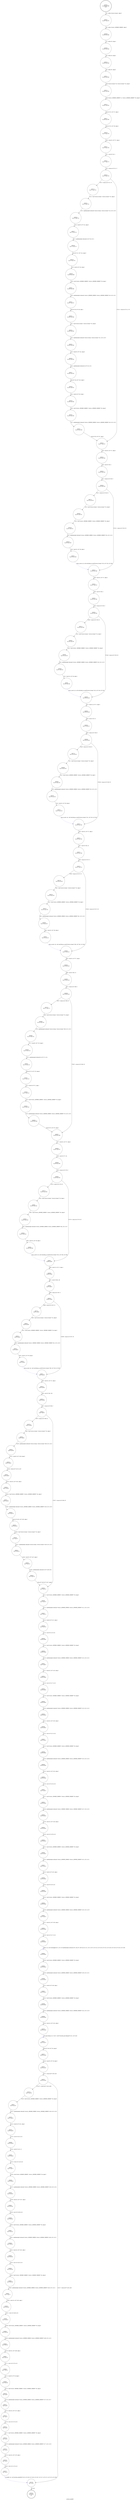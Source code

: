 digraph process_memblt {
label="process_memblt"
38504 [label="N38504\n(rp:0, ep:0)\nexit", shape="doublecircle"]
38505 [label="N38505\n(rp:188, ep:188)\nentry", shape="doublecircle"]
38505 -> 38507 [label="%5 = alloca %struct.stream*, align 8"]
38507 [label="N38507\n(rp:187, ep:187)", shape="circle"]
38507 -> 38508 [label="%6 = alloca %struct._MEMBLT_ORDER*, align 8"]
38508 [label="N38508\n(rp:186, ep:186)", shape="circle"]
38508 -> 38509 [label="%7 = alloca i32, align 4"]
38509 [label="N38509\n(rp:185, ep:185)", shape="circle"]
38509 -> 38510 [label="%8 = alloca i32, align 4"]
38510 [label="N38510\n(rp:184, ep:184)", shape="circle"]
38510 -> 38511 [label="%9 = alloca i8*, align 8"]
38511 [label="N38511\n(rp:183, ep:183)", shape="circle"]
38511 -> 38513 [label="store %struct.stream* %0, %struct.stream** %5, align 8"]
38513 [label="N38513\n(rp:182, ep:182)", shape="circle"]
38513 -> 38515 [label="store %struct._MEMBLT_ORDER* %1, %struct._MEMBLT_ORDER** %6, align 8"]
38515 [label="N38515\n(rp:181, ep:181)", shape="circle"]
38515 -> 38517 [label="store i32 %2, i32* %7, align 4"]
38517 [label="N38517\n(rp:180, ep:180)", shape="circle"]
38517 -> 38520 [label="store i32 %3, i32* %8, align 4"]
38520 [label="N38520\n(rp:179, ep:179)", shape="circle"]
38520 -> 38521 [label="%10 = load i32, i32* %7, align 4"]
38521 [label="N38521\n(rp:178, ep:178)", shape="circle"]
38521 -> 38522 [label="%11 = and i32 %10, 1"]
38522 [label="N38522\n(rp:177, ep:177)", shape="circle"]
38522 -> 38523 [label="%12 = icmp ne i32 %11, 0"]
38523 [label="N38523\n(rp:176, ep:176)", shape="circle"]
38523 -> 38710 [label="[%12 = icmp ne i32 %11, 0]"]
38523 -> 38543 [label="[!(%12 = icmp ne i32 %11, 0)]"]
38525 [label="N38525\n(rp:174, ep:174)", shape="circle"]
38525 -> 38526 [label="%15 = getelementptr inbounds %struct.stream, %struct.stream* %14, i32 0, i32 0"]
38526 [label="N38526\n(rp:173, ep:173)", shape="circle"]
38526 -> 38527 [label="%16 = load i8*, i8** %15, align 8"]
38527 [label="N38527\n(rp:172, ep:172)", shape="circle"]
38527 -> 38528 [label="%17 = getelementptr inbounds i8, i8* %16, i32 1"]
38528 [label="N38528\n(rp:171, ep:171)", shape="circle"]
38528 -> 38529 [label="store i8* %17, i8** %15, align 8"]
38529 [label="N38529\n(rp:170, ep:170)", shape="circle"]
38529 -> 38530 [label="%18 = load i8, i8* %16, align 1"]
38530 [label="N38530\n(rp:169, ep:169)", shape="circle"]
38530 -> 38531 [label="%19 = load %struct._MEMBLT_ORDER*, %struct._MEMBLT_ORDER** %6, align 8"]
38531 [label="N38531\n(rp:168, ep:168)", shape="circle"]
38531 -> 38532 [label="%20 = getelementptr inbounds %struct._MEMBLT_ORDER, %struct._MEMBLT_ORDER* %19, i32 0, i32 1"]
38532 [label="N38532\n(rp:167, ep:167)", shape="circle"]
38532 -> 38533 [label="store i8 %18, i8* %20, align 1"]
38533 [label="N38533\n(rp:166, ep:166)", shape="circle"]
38533 -> 38534 [label="%21 = load %struct.stream*, %struct.stream** %5, align 8"]
38534 [label="N38534\n(rp:165, ep:165)", shape="circle"]
38534 -> 38535 [label="%22 = getelementptr inbounds %struct.stream, %struct.stream* %21, i32 0, i32 0"]
38535 [label="N38535\n(rp:164, ep:164)", shape="circle"]
38535 -> 38536 [label="%23 = load i8*, i8** %22, align 8"]
38536 [label="N38536\n(rp:163, ep:163)", shape="circle"]
38536 -> 38537 [label="%24 = getelementptr inbounds i8, i8* %23, i32 1"]
38537 [label="N38537\n(rp:162, ep:162)", shape="circle"]
38537 -> 38538 [label="store i8* %24, i8** %22, align 8"]
38538 [label="N38538\n(rp:161, ep:161)", shape="circle"]
38538 -> 38539 [label="%25 = load i8, i8* %23, align 1"]
38539 [label="N38539\n(rp:160, ep:160)", shape="circle"]
38539 -> 38540 [label="%26 = load %struct._MEMBLT_ORDER*, %struct._MEMBLT_ORDER** %6, align 8"]
38540 [label="N38540\n(rp:159, ep:159)", shape="circle"]
38540 -> 38541 [label="%27 = getelementptr inbounds %struct._MEMBLT_ORDER, %struct._MEMBLT_ORDER* %26, i32 0, i32 0"]
38541 [label="N38541\n(rp:158, ep:158)", shape="circle"]
38541 -> 38543 [label="store i8 %25, i8* %27, align 2"]
38543 [label="N38543\n(rp:157, ep:157)", shape="circle"]
38543 -> 38544 [label="%29 = load i32, i32* %7, align 4"]
38544 [label="N38544\n(rp:156, ep:156)", shape="circle"]
38544 -> 38545 [label="%30 = and i32 %29, 2"]
38545 [label="N38545\n(rp:155, ep:155)", shape="circle"]
38545 -> 38546 [label="%31 = icmp ne i32 %30, 0"]
38546 [label="N38546\n(rp:154, ep:154)", shape="circle"]
38546 -> 38712 [label="[%31 = icmp ne i32 %30, 0]"]
38546 -> 38553 [label="[!(%31 = icmp ne i32 %30, 0)]"]
38548 [label="N38548\n(rp:152, ep:152)", shape="circle"]
38548 -> 38549 [label="%34 = load %struct._MEMBLT_ORDER*, %struct._MEMBLT_ORDER** %6, align 8"]
38549 [label="N38549\n(rp:151, ep:151)", shape="circle"]
38549 -> 38550 [label="%35 = getelementptr inbounds %struct._MEMBLT_ORDER, %struct._MEMBLT_ORDER* %34, i32 0, i32 2"]
38550 [label="N38550\n(rp:150, ep:150)", shape="circle"]
38550 -> 38551 [label="%36 = load i32, i32* %8, align 4"]
38551 [label="N38551\n(rp:149, ep:149)", shape="circle"]
38551 -> 38553 [label="rdp_in_coord --@-- call void @rdp_in_coord(%struct.stream* %33, i16* %35, i32 %36)", style="dashed", color="blue"]
38553 [label="N38553\n(rp:148, ep:148)", shape="circle"]
38553 -> 38554 [label="%38 = load i32, i32* %7, align 4"]
38554 [label="N38554\n(rp:147, ep:147)", shape="circle"]
38554 -> 38555 [label="%39 = and i32 %38, 4"]
38555 [label="N38555\n(rp:146, ep:146)", shape="circle"]
38555 -> 38556 [label="%40 = icmp ne i32 %39, 0"]
38556 [label="N38556\n(rp:145, ep:145)", shape="circle"]
38556 -> 38714 [label="[%40 = icmp ne i32 %39, 0]"]
38556 -> 38563 [label="[!(%40 = icmp ne i32 %39, 0)]"]
38558 [label="N38558\n(rp:143, ep:143)", shape="circle"]
38558 -> 38559 [label="%43 = load %struct._MEMBLT_ORDER*, %struct._MEMBLT_ORDER** %6, align 8"]
38559 [label="N38559\n(rp:142, ep:142)", shape="circle"]
38559 -> 38560 [label="%44 = getelementptr inbounds %struct._MEMBLT_ORDER, %struct._MEMBLT_ORDER* %43, i32 0, i32 3"]
38560 [label="N38560\n(rp:141, ep:141)", shape="circle"]
38560 -> 38561 [label="%45 = load i32, i32* %8, align 4"]
38561 [label="N38561\n(rp:140, ep:140)", shape="circle"]
38561 -> 38563 [label="rdp_in_coord --@-- call void @rdp_in_coord(%struct.stream* %42, i16* %44, i32 %45)", style="dashed", color="blue"]
38563 [label="N38563\n(rp:139, ep:139)", shape="circle"]
38563 -> 38564 [label="%47 = load i32, i32* %7, align 4"]
38564 [label="N38564\n(rp:138, ep:138)", shape="circle"]
38564 -> 38565 [label="%48 = and i32 %47, 8"]
38565 [label="N38565\n(rp:137, ep:137)", shape="circle"]
38565 -> 38566 [label="%49 = icmp ne i32 %48, 0"]
38566 [label="N38566\n(rp:136, ep:136)", shape="circle"]
38566 -> 38716 [label="[%49 = icmp ne i32 %48, 0]"]
38566 -> 38573 [label="[!(%49 = icmp ne i32 %48, 0)]"]
38568 [label="N38568\n(rp:134, ep:134)", shape="circle"]
38568 -> 38569 [label="%52 = load %struct._MEMBLT_ORDER*, %struct._MEMBLT_ORDER** %6, align 8"]
38569 [label="N38569\n(rp:133, ep:133)", shape="circle"]
38569 -> 38570 [label="%53 = getelementptr inbounds %struct._MEMBLT_ORDER, %struct._MEMBLT_ORDER* %52, i32 0, i32 4"]
38570 [label="N38570\n(rp:132, ep:132)", shape="circle"]
38570 -> 38571 [label="%54 = load i32, i32* %8, align 4"]
38571 [label="N38571\n(rp:131, ep:131)", shape="circle"]
38571 -> 38573 [label="rdp_in_coord --@-- call void @rdp_in_coord(%struct.stream* %51, i16* %53, i32 %54)", style="dashed", color="blue"]
38573 [label="N38573\n(rp:130, ep:130)", shape="circle"]
38573 -> 38574 [label="%56 = load i32, i32* %7, align 4"]
38574 [label="N38574\n(rp:129, ep:129)", shape="circle"]
38574 -> 38575 [label="%57 = and i32 %56, 16"]
38575 [label="N38575\n(rp:128, ep:128)", shape="circle"]
38575 -> 38576 [label="%58 = icmp ne i32 %57, 0"]
38576 [label="N38576\n(rp:127, ep:127)", shape="circle"]
38576 -> 38718 [label="[%58 = icmp ne i32 %57, 0]"]
38576 -> 38583 [label="[!(%58 = icmp ne i32 %57, 0)]"]
38578 [label="N38578\n(rp:125, ep:125)", shape="circle"]
38578 -> 38579 [label="%61 = load %struct._MEMBLT_ORDER*, %struct._MEMBLT_ORDER** %6, align 8"]
38579 [label="N38579\n(rp:124, ep:124)", shape="circle"]
38579 -> 38580 [label="%62 = getelementptr inbounds %struct._MEMBLT_ORDER, %struct._MEMBLT_ORDER* %61, i32 0, i32 5"]
38580 [label="N38580\n(rp:123, ep:123)", shape="circle"]
38580 -> 38581 [label="%63 = load i32, i32* %8, align 4"]
38581 [label="N38581\n(rp:122, ep:122)", shape="circle"]
38581 -> 38583 [label="rdp_in_coord --@-- call void @rdp_in_coord(%struct.stream* %60, i16* %62, i32 %63)", style="dashed", color="blue"]
38583 [label="N38583\n(rp:121, ep:121)", shape="circle"]
38583 -> 38584 [label="%65 = load i32, i32* %7, align 4"]
38584 [label="N38584\n(rp:120, ep:120)", shape="circle"]
38584 -> 38585 [label="%66 = and i32 %65, 32"]
38585 [label="N38585\n(rp:119, ep:119)", shape="circle"]
38585 -> 38586 [label="%67 = icmp ne i32 %66, 0"]
38586 [label="N38586\n(rp:118, ep:118)", shape="circle"]
38586 -> 38720 [label="[%67 = icmp ne i32 %66, 0]"]
38586 -> 38597 [label="[!(%67 = icmp ne i32 %66, 0)]"]
38588 [label="N38588\n(rp:116, ep:116)", shape="circle"]
38588 -> 38589 [label="%70 = getelementptr inbounds %struct.stream, %struct.stream* %69, i32 0, i32 0"]
38589 [label="N38589\n(rp:115, ep:115)", shape="circle"]
38589 -> 38590 [label="%71 = load i8*, i8** %70, align 8"]
38590 [label="N38590\n(rp:114, ep:114)", shape="circle"]
38590 -> 38591 [label="%72 = getelementptr inbounds i8, i8* %71, i32 1"]
38591 [label="N38591\n(rp:113, ep:113)", shape="circle"]
38591 -> 38592 [label="store i8* %72, i8** %70, align 8"]
38592 [label="N38592\n(rp:112, ep:112)", shape="circle"]
38592 -> 38593 [label="%73 = load i8, i8* %71, align 1"]
38593 [label="N38593\n(rp:111, ep:111)", shape="circle"]
38593 -> 38594 [label="%74 = load %struct._MEMBLT_ORDER*, %struct._MEMBLT_ORDER** %6, align 8"]
38594 [label="N38594\n(rp:110, ep:110)", shape="circle"]
38594 -> 38595 [label="%75 = getelementptr inbounds %struct._MEMBLT_ORDER, %struct._MEMBLT_ORDER* %74, i32 0, i32 6"]
38595 [label="N38595\n(rp:109, ep:109)", shape="circle"]
38595 -> 38597 [label="store i8 %73, i8* %75, align 2"]
38597 [label="N38597\n(rp:108, ep:108)", shape="circle"]
38597 -> 38598 [label="%77 = load i32, i32* %7, align 4"]
38598 [label="N38598\n(rp:107, ep:107)", shape="circle"]
38598 -> 38599 [label="%78 = and i32 %77, 64"]
38599 [label="N38599\n(rp:106, ep:106)", shape="circle"]
38599 -> 38600 [label="%79 = icmp ne i32 %78, 0"]
38600 [label="N38600\n(rp:105, ep:105)", shape="circle"]
38600 -> 38722 [label="[%79 = icmp ne i32 %78, 0]"]
38600 -> 38607 [label="[!(%79 = icmp ne i32 %78, 0)]"]
38602 [label="N38602\n(rp:103, ep:103)", shape="circle"]
38602 -> 38603 [label="%82 = load %struct._MEMBLT_ORDER*, %struct._MEMBLT_ORDER** %6, align 8"]
38603 [label="N38603\n(rp:102, ep:102)", shape="circle"]
38603 -> 38604 [label="%83 = getelementptr inbounds %struct._MEMBLT_ORDER, %struct._MEMBLT_ORDER* %82, i32 0, i32 7"]
38604 [label="N38604\n(rp:101, ep:101)", shape="circle"]
38604 -> 38605 [label="%84 = load i32, i32* %8, align 4"]
38605 [label="N38605\n(rp:100, ep:100)", shape="circle"]
38605 -> 38607 [label="rdp_in_coord --@-- call void @rdp_in_coord(%struct.stream* %81, i16* %83, i32 %84)", style="dashed", color="blue"]
38607 [label="N38607\n(rp:99, ep:99)", shape="circle"]
38607 -> 38608 [label="%86 = load i32, i32* %7, align 4"]
38608 [label="N38608\n(rp:98, ep:98)", shape="circle"]
38608 -> 38609 [label="%87 = and i32 %86, 128"]
38609 [label="N38609\n(rp:97, ep:97)", shape="circle"]
38609 -> 38610 [label="%88 = icmp ne i32 %87, 0"]
38610 [label="N38610\n(rp:96, ep:96)", shape="circle"]
38610 -> 38724 [label="[%88 = icmp ne i32 %87, 0]"]
38610 -> 38617 [label="[!(%88 = icmp ne i32 %87, 0)]"]
38612 [label="N38612\n(rp:94, ep:94)", shape="circle"]
38612 -> 38613 [label="%91 = load %struct._MEMBLT_ORDER*, %struct._MEMBLT_ORDER** %6, align 8"]
38613 [label="N38613\n(rp:93, ep:93)", shape="circle"]
38613 -> 38614 [label="%92 = getelementptr inbounds %struct._MEMBLT_ORDER, %struct._MEMBLT_ORDER* %91, i32 0, i32 8"]
38614 [label="N38614\n(rp:92, ep:92)", shape="circle"]
38614 -> 38615 [label="%93 = load i32, i32* %8, align 4"]
38615 [label="N38615\n(rp:91, ep:91)", shape="circle"]
38615 -> 38617 [label="rdp_in_coord --@-- call void @rdp_in_coord(%struct.stream* %90, i16* %92, i32 %93)", style="dashed", color="blue"]
38617 [label="N38617\n(rp:90, ep:90)", shape="circle"]
38617 -> 38618 [label="%95 = load i32, i32* %7, align 4"]
38618 [label="N38618\n(rp:89, ep:89)", shape="circle"]
38618 -> 38619 [label="%96 = and i32 %95, 256"]
38619 [label="N38619\n(rp:88, ep:88)", shape="circle"]
38619 -> 38620 [label="%97 = icmp ne i32 %96, 0"]
38620 [label="N38620\n(rp:87, ep:87)", shape="circle"]
38620 -> 38726 [label="[%97 = icmp ne i32 %96, 0]"]
38620 -> 38635 [label="[!(%97 = icmp ne i32 %96, 0)]"]
38622 [label="N38622\n(rp:85, ep:85)", shape="circle"]
38622 -> 38623 [label="%100 = getelementptr inbounds %struct.stream, %struct.stream* %99, i32 0, i32 0"]
38623 [label="N38623\n(rp:84, ep:84)", shape="circle"]
38623 -> 38624 [label="%101 = load i8*, i8** %100, align 8"]
38624 [label="N38624\n(rp:83, ep:83)", shape="circle"]
38624 -> 38625 [label="%102 = bitcast i8* %101 to i16*"]
38625 [label="N38625\n(rp:82, ep:82)", shape="circle"]
38625 -> 38626 [label="%103 = load i16, i16* %102, align 2"]
38626 [label="N38626\n(rp:81, ep:81)", shape="circle"]
38626 -> 38627 [label="%104 = load %struct._MEMBLT_ORDER*, %struct._MEMBLT_ORDER** %6, align 8"]
38627 [label="N38627\n(rp:80, ep:80)", shape="circle"]
38627 -> 38628 [label="%105 = getelementptr inbounds %struct._MEMBLT_ORDER, %struct._MEMBLT_ORDER* %104, i32 0, i32 9"]
38628 [label="N38628\n(rp:79, ep:79)", shape="circle"]
38628 -> 38629 [label="store i16 %103, i16* %105, align 2"]
38629 [label="N38629\n(rp:78, ep:78)", shape="circle"]
38629 -> 38630 [label="%106 = load %struct.stream*, %struct.stream** %5, align 8"]
38630 [label="N38630\n(rp:77, ep:77)", shape="circle"]
38630 -> 38631 [label="%107 = getelementptr inbounds %struct.stream, %struct.stream* %106, i32 0, i32 0"]
38631 [label="N38631\n(rp:76, ep:76)", shape="circle"]
38631 -> 38632 [label="%108 = load i8*, i8** %107, align 8"]
38632 [label="N38632\n(rp:75, ep:75)", shape="circle"]
38632 -> 38633 [label="%109 = getelementptr inbounds i8, i8* %108, i64 2"]
38633 [label="N38633\n(rp:74, ep:74)", shape="circle"]
38633 -> 38635 [label="store i8* %109, i8** %107, align 8"]
38635 [label="N38635\n(rp:73, ep:73)", shape="circle"]
38635 -> 38636 [label="%111 = load %struct._MEMBLT_ORDER*, %struct._MEMBLT_ORDER** %6, align 8"]
38636 [label="N38636\n(rp:72, ep:72)", shape="circle"]
38636 -> 38637 [label="%112 = getelementptr inbounds %struct._MEMBLT_ORDER, %struct._MEMBLT_ORDER* %111, i32 0, i32 6"]
38637 [label="N38637\n(rp:71, ep:71)", shape="circle"]
38637 -> 38638 [label="%113 = load i8, i8* %112, align 2"]
38638 [label="N38638\n(rp:70, ep:70)", shape="circle"]
38638 -> 38639 [label="%114 = zext i8 %113 to i32"]
38639 [label="N38639\n(rp:69, ep:69)", shape="circle"]
38639 -> 38640 [label="%115 = load %struct._MEMBLT_ORDER*, %struct._MEMBLT_ORDER** %6, align 8"]
38640 [label="N38640\n(rp:68, ep:68)", shape="circle"]
38640 -> 38641 [label="%116 = getelementptr inbounds %struct._MEMBLT_ORDER, %struct._MEMBLT_ORDER* %115, i32 0, i32 2"]
38641 [label="N38641\n(rp:67, ep:67)", shape="circle"]
38641 -> 38642 [label="%117 = load i16, i16* %116, align 2"]
38642 [label="N38642\n(rp:66, ep:66)", shape="circle"]
38642 -> 38643 [label="%118 = sext i16 %117 to i32"]
38643 [label="N38643\n(rp:65, ep:65)", shape="circle"]
38643 -> 38644 [label="%119 = load %struct._MEMBLT_ORDER*, %struct._MEMBLT_ORDER** %6, align 8"]
38644 [label="N38644\n(rp:64, ep:64)", shape="circle"]
38644 -> 38645 [label="%120 = getelementptr inbounds %struct._MEMBLT_ORDER, %struct._MEMBLT_ORDER* %119, i32 0, i32 3"]
38645 [label="N38645\n(rp:63, ep:63)", shape="circle"]
38645 -> 38646 [label="%121 = load i16, i16* %120, align 2"]
38646 [label="N38646\n(rp:62, ep:62)", shape="circle"]
38646 -> 38647 [label="%122 = sext i16 %121 to i32"]
38647 [label="N38647\n(rp:61, ep:61)", shape="circle"]
38647 -> 38648 [label="%123 = load %struct._MEMBLT_ORDER*, %struct._MEMBLT_ORDER** %6, align 8"]
38648 [label="N38648\n(rp:60, ep:60)", shape="circle"]
38648 -> 38649 [label="%124 = getelementptr inbounds %struct._MEMBLT_ORDER, %struct._MEMBLT_ORDER* %123, i32 0, i32 4"]
38649 [label="N38649\n(rp:59, ep:59)", shape="circle"]
38649 -> 38650 [label="%125 = load i16, i16* %124, align 2"]
38650 [label="N38650\n(rp:58, ep:58)", shape="circle"]
38650 -> 38651 [label="%126 = sext i16 %125 to i32"]
38651 [label="N38651\n(rp:57, ep:57)", shape="circle"]
38651 -> 38652 [label="%127 = load %struct._MEMBLT_ORDER*, %struct._MEMBLT_ORDER** %6, align 8"]
38652 [label="N38652\n(rp:56, ep:56)", shape="circle"]
38652 -> 38653 [label="%128 = getelementptr inbounds %struct._MEMBLT_ORDER, %struct._MEMBLT_ORDER* %127, i32 0, i32 5"]
38653 [label="N38653\n(rp:55, ep:55)", shape="circle"]
38653 -> 38654 [label="%129 = load i16, i16* %128, align 2"]
38654 [label="N38654\n(rp:54, ep:54)", shape="circle"]
38654 -> 38655 [label="%130 = sext i16 %129 to i32"]
38655 [label="N38655\n(rp:53, ep:53)", shape="circle"]
38655 -> 38656 [label="%131 = load %struct._MEMBLT_ORDER*, %struct._MEMBLT_ORDER** %6, align 8"]
38656 [label="N38656\n(rp:52, ep:52)", shape="circle"]
38656 -> 38657 [label="%132 = getelementptr inbounds %struct._MEMBLT_ORDER, %struct._MEMBLT_ORDER* %131, i32 0, i32 1"]
38657 [label="N38657\n(rp:51, ep:51)", shape="circle"]
38657 -> 38658 [label="%133 = load i8, i8* %132, align 1"]
38658 [label="N38658\n(rp:50, ep:50)", shape="circle"]
38658 -> 38659 [label="%134 = zext i8 %133 to i32"]
38659 [label="N38659\n(rp:49, ep:49)", shape="circle"]
38659 -> 38660 [label="%135 = load %struct._MEMBLT_ORDER*, %struct._MEMBLT_ORDER** %6, align 8"]
38660 [label="N38660\n(rp:48, ep:48)", shape="circle"]
38660 -> 38661 [label="%136 = getelementptr inbounds %struct._MEMBLT_ORDER, %struct._MEMBLT_ORDER* %135, i32 0, i32 9"]
38661 [label="N38661\n(rp:47, ep:47)", shape="circle"]
38661 -> 38662 [label="%137 = load i16, i16* %136, align 2"]
38662 [label="N38662\n(rp:46, ep:46)", shape="circle"]
38662 -> 38663 [label="%138 = zext i16 %137 to i32"]
38663 [label="N38663\n(rp:45, ep:45)", shape="circle"]
38663 -> 38664 [label="logger --@-- call void @logger(i32 5, i32 0, i8* getelementptr inbounds ([67 x i8], [67 x i8]* @.str.22.121, i32 0, i32 0), i32 %114, i32 %118, i32 %122, i32 %126, i32 %130, i32 %134, i32 %138)", style="dashed", color="blue"]
38664 [label="N38664\n(rp:44, ep:44)", shape="circle"]
38664 -> 38665 [label="%139 = load %struct._MEMBLT_ORDER*, %struct._MEMBLT_ORDER** %6, align 8"]
38665 [label="N38665\n(rp:43, ep:43)", shape="circle"]
38665 -> 38666 [label="%140 = getelementptr inbounds %struct._MEMBLT_ORDER, %struct._MEMBLT_ORDER* %139, i32 0, i32 1"]
38666 [label="N38666\n(rp:42, ep:42)", shape="circle"]
38666 -> 38667 [label="%141 = load i8, i8* %140, align 1"]
38667 [label="N38667\n(rp:41, ep:41)", shape="circle"]
38667 -> 38668 [label="%142 = load %struct._MEMBLT_ORDER*, %struct._MEMBLT_ORDER** %6, align 8"]
38668 [label="N38668\n(rp:40, ep:40)", shape="circle"]
38668 -> 38669 [label="%143 = getelementptr inbounds %struct._MEMBLT_ORDER, %struct._MEMBLT_ORDER* %142, i32 0, i32 9"]
38669 [label="N38669\n(rp:39, ep:39)", shape="circle"]
38669 -> 38670 [label="%144 = load i16, i16* %143, align 2"]
38670 [label="N38670\n(rp:38, ep:38)", shape="circle"]
38670 -> 38671 [label="cache_get_bitmap --@-- %145 = call i8* @cache_get_bitmap(i8 %141, i16 %144)", style="dashed", color="blue"]
38671 [label="N38671\n(rp:37, ep:37)", shape="circle"]
38671 -> 38672 [label="store i8* %145, i8** %9, align 8"]
38672 [label="N38672\n(rp:36, ep:36)", shape="circle"]
38672 -> 38673 [label="%146 = load i8*, i8** %9, align 8"]
38673 [label="N38673\n(rp:35, ep:35)", shape="circle"]
38673 -> 38674 [label="%147 = icmp eq i8* %146, null"]
38674 [label="N38674\n(rp:34, ep:34)", shape="circle"]
38674 -> 38729 [label="[!(%147 = icmp eq i8* %146, null)]"]
38674 -> 38709 [label="[%147 = icmp eq i8* %146, null]"]
38677 [label="N38677\n(rp:32, ep:32)", shape="circle"]
38677 -> 38678 [label="%151 = getelementptr inbounds %struct._MEMBLT_ORDER, %struct._MEMBLT_ORDER* %150, i32 0, i32 6"]
38678 [label="N38678\n(rp:31, ep:31)", shape="circle"]
38678 -> 38679 [label="%152 = load i8, i8* %151, align 2"]
38679 [label="N38679\n(rp:30, ep:30)", shape="circle"]
38679 -> 38680 [label="%153 = zext i8 %152 to i32"]
38680 [label="N38680\n(rp:29, ep:29)", shape="circle"]
38680 -> 38681 [label="%154 = and i32 %153, 15"]
38681 [label="N38681\n(rp:28, ep:28)", shape="circle"]
38681 -> 38682 [label="%155 = trunc i32 %154 to i8"]
38682 [label="N38682\n(rp:27, ep:27)", shape="circle"]
38682 -> 38683 [label="%156 = load %struct._MEMBLT_ORDER*, %struct._MEMBLT_ORDER** %6, align 8"]
38683 [label="N38683\n(rp:26, ep:26)", shape="circle"]
38683 -> 38684 [label="%157 = getelementptr inbounds %struct._MEMBLT_ORDER, %struct._MEMBLT_ORDER* %156, i32 0, i32 2"]
38684 [label="N38684\n(rp:25, ep:25)", shape="circle"]
38684 -> 38685 [label="%158 = load i16, i16* %157, align 2"]
38685 [label="N38685\n(rp:24, ep:24)", shape="circle"]
38685 -> 38686 [label="%159 = sext i16 %158 to i32"]
38686 [label="N38686\n(rp:23, ep:23)", shape="circle"]
38686 -> 38687 [label="%160 = load %struct._MEMBLT_ORDER*, %struct._MEMBLT_ORDER** %6, align 8"]
38687 [label="N38687\n(rp:22, ep:22)", shape="circle"]
38687 -> 38688 [label="%161 = getelementptr inbounds %struct._MEMBLT_ORDER, %struct._MEMBLT_ORDER* %160, i32 0, i32 3"]
38688 [label="N38688\n(rp:21, ep:21)", shape="circle"]
38688 -> 38689 [label="%162 = load i16, i16* %161, align 2"]
38689 [label="N38689\n(rp:20, ep:20)", shape="circle"]
38689 -> 38690 [label="%163 = sext i16 %162 to i32"]
38690 [label="N38690\n(rp:19, ep:19)", shape="circle"]
38690 -> 38691 [label="%164 = load %struct._MEMBLT_ORDER*, %struct._MEMBLT_ORDER** %6, align 8"]
38691 [label="N38691\n(rp:18, ep:18)", shape="circle"]
38691 -> 38692 [label="%165 = getelementptr inbounds %struct._MEMBLT_ORDER, %struct._MEMBLT_ORDER* %164, i32 0, i32 4"]
38692 [label="N38692\n(rp:17, ep:17)", shape="circle"]
38692 -> 38693 [label="%166 = load i16, i16* %165, align 2"]
38693 [label="N38693\n(rp:16, ep:16)", shape="circle"]
38693 -> 38694 [label="%167 = sext i16 %166 to i32"]
38694 [label="N38694\n(rp:15, ep:15)", shape="circle"]
38694 -> 38695 [label="%168 = load %struct._MEMBLT_ORDER*, %struct._MEMBLT_ORDER** %6, align 8"]
38695 [label="N38695\n(rp:14, ep:14)", shape="circle"]
38695 -> 38696 [label="%169 = getelementptr inbounds %struct._MEMBLT_ORDER, %struct._MEMBLT_ORDER* %168, i32 0, i32 5"]
38696 [label="N38696\n(rp:13, ep:13)", shape="circle"]
38696 -> 38697 [label="%170 = load i16, i16* %169, align 2"]
38697 [label="N38697\n(rp:12, ep:12)", shape="circle"]
38697 -> 38698 [label="%171 = sext i16 %170 to i32"]
38698 [label="N38698\n(rp:11, ep:11)", shape="circle"]
38698 -> 38699 [label="%172 = load i8*, i8** %9, align 8"]
38699 [label="N38699\n(rp:10, ep:10)", shape="circle"]
38699 -> 38700 [label="%173 = load %struct._MEMBLT_ORDER*, %struct._MEMBLT_ORDER** %6, align 8"]
38700 [label="N38700\n(rp:9, ep:9)", shape="circle"]
38700 -> 38701 [label="%174 = getelementptr inbounds %struct._MEMBLT_ORDER, %struct._MEMBLT_ORDER* %173, i32 0, i32 7"]
38701 [label="N38701\n(rp:8, ep:8)", shape="circle"]
38701 -> 38702 [label="%175 = load i16, i16* %174, align 2"]
38702 [label="N38702\n(rp:7, ep:7)", shape="circle"]
38702 -> 38703 [label="%176 = sext i16 %175 to i32"]
38703 [label="N38703\n(rp:6, ep:6)", shape="circle"]
38703 -> 38704 [label="%177 = load %struct._MEMBLT_ORDER*, %struct._MEMBLT_ORDER** %6, align 8"]
38704 [label="N38704\n(rp:5, ep:5)", shape="circle"]
38704 -> 38705 [label="%178 = getelementptr inbounds %struct._MEMBLT_ORDER, %struct._MEMBLT_ORDER* %177, i32 0, i32 8"]
38705 [label="N38705\n(rp:4, ep:4)", shape="circle"]
38705 -> 38706 [label="%179 = load i16, i16* %178, align 2"]
38706 [label="N38706\n(rp:3, ep:3)", shape="circle"]
38706 -> 38707 [label="%180 = sext i16 %179 to i32"]
38707 [label="N38707\n(rp:2, ep:2)", shape="circle"]
38707 -> 38709 [label="ui_memblt --@-- call void @ui_memblt(i8 %155, i32 %159, i32 %163, i32 %167, i32 %171, i8* %172, i32 %176, i32 %180)", style="dashed", color="blue"]
38709 [label="N38709\n(rp:1, ep:1)", shape="circle"]
38709 -> 38504 [label="ret void"]
38710 [label="N38710\n(rp:175, ep:175)", shape="circle"]
38710 -> 38525 [label="%14 = load %struct.stream*, %struct.stream** %5, align 8"]
38712 [label="N38712\n(rp:153, ep:153)", shape="circle"]
38712 -> 38548 [label="%33 = load %struct.stream*, %struct.stream** %5, align 8"]
38714 [label="N38714\n(rp:144, ep:144)", shape="circle"]
38714 -> 38558 [label="%42 = load %struct.stream*, %struct.stream** %5, align 8"]
38716 [label="N38716\n(rp:135, ep:135)", shape="circle"]
38716 -> 38568 [label="%51 = load %struct.stream*, %struct.stream** %5, align 8"]
38718 [label="N38718\n(rp:126, ep:126)", shape="circle"]
38718 -> 38578 [label="%60 = load %struct.stream*, %struct.stream** %5, align 8"]
38720 [label="N38720\n(rp:117, ep:117)", shape="circle"]
38720 -> 38588 [label="%69 = load %struct.stream*, %struct.stream** %5, align 8"]
38722 [label="N38722\n(rp:104, ep:104)", shape="circle"]
38722 -> 38602 [label="%81 = load %struct.stream*, %struct.stream** %5, align 8"]
38724 [label="N38724\n(rp:95, ep:95)", shape="circle"]
38724 -> 38612 [label="%90 = load %struct.stream*, %struct.stream** %5, align 8"]
38726 [label="N38726\n(rp:86, ep:86)", shape="circle"]
38726 -> 38622 [label="%99 = load %struct.stream*, %struct.stream** %5, align 8"]
38729 [label="N38729\n(rp:33, ep:33)", shape="circle"]
38729 -> 38677 [label="%150 = load %struct._MEMBLT_ORDER*, %struct._MEMBLT_ORDER** %6, align 8"]
}
